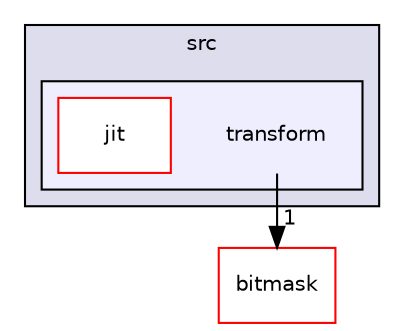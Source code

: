 digraph "transform" {
  compound=true
  node [ fontsize="10", fontname="Helvetica"];
  edge [ labelfontsize="10", labelfontname="Helvetica"];
  subgraph clusterdir_68267d1309a1af8e8297ef4c3efbcdba {
    graph [ bgcolor="#ddddee", pencolor="black", label="src" fontname="Helvetica", fontsize="10", URL="dir_68267d1309a1af8e8297ef4c3efbcdba.html"]
  subgraph clusterdir_f1045338104a6f1bc5c5f037b0ca9be2 {
    graph [ bgcolor="#eeeeff", pencolor="black", label="" URL="dir_f1045338104a6f1bc5c5f037b0ca9be2.html"];
    dir_f1045338104a6f1bc5c5f037b0ca9be2 [shape=plaintext label="transform"];
    dir_9433796fc8e8c98222249e96e48a37b2 [shape=box label="jit" color="red" fillcolor="white" style="filled" URL="dir_9433796fc8e8c98222249e96e48a37b2.html"];
  }
  }
  dir_8af788da82510e5633fff7e15680126e [shape=box label="bitmask" fillcolor="white" style="filled" color="red" URL="dir_8af788da82510e5633fff7e15680126e.html"];
  dir_f1045338104a6f1bc5c5f037b0ca9be2->dir_8af788da82510e5633fff7e15680126e [headlabel="1", labeldistance=1.5 headhref="dir_000022_000010.html"];
}
